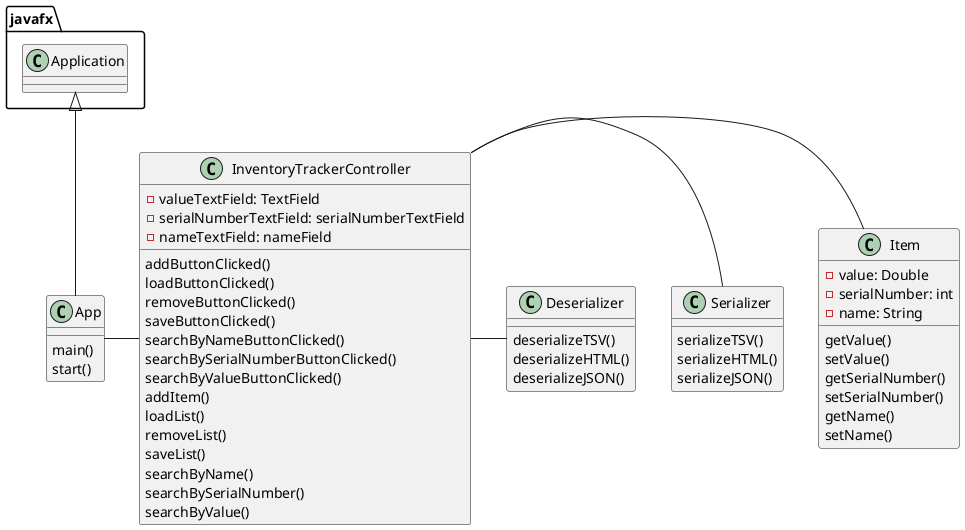 @startuml

class App {
    main()
    start()
}

class InventoryTrackerController {
- valueTextField: TextField
- serialNumberTextField: serialNumberTextField
- nameTextField: nameField
addButtonClicked()
loadButtonClicked()
removeButtonClicked()
saveButtonClicked()
searchByNameButtonClicked()
searchBySerialNumberButtonClicked()
searchByValueButtonClicked()
addItem()
loadList()
removeList()
saveList()
searchByName()
searchBySerialNumber()
searchByValue()
}

class Item {
- value: Double
- serialNumber: int
- name: String
getValue()
setValue()
getSerialNumber()
setSerialNumber()
getName()
setName()
}

class Serializer {
serializeTSV()
serializeHTML()
serializeJSON()

}

class Deserializer {
deserializeTSV()
deserializeHTML()
deserializeJSON()
}

javafx.Application <|-- App

App - InventoryTrackerController

InventoryTrackerController - Item
InventoryTrackerController - Serializer
InventoryTrackerController - Deserializer

@enduml